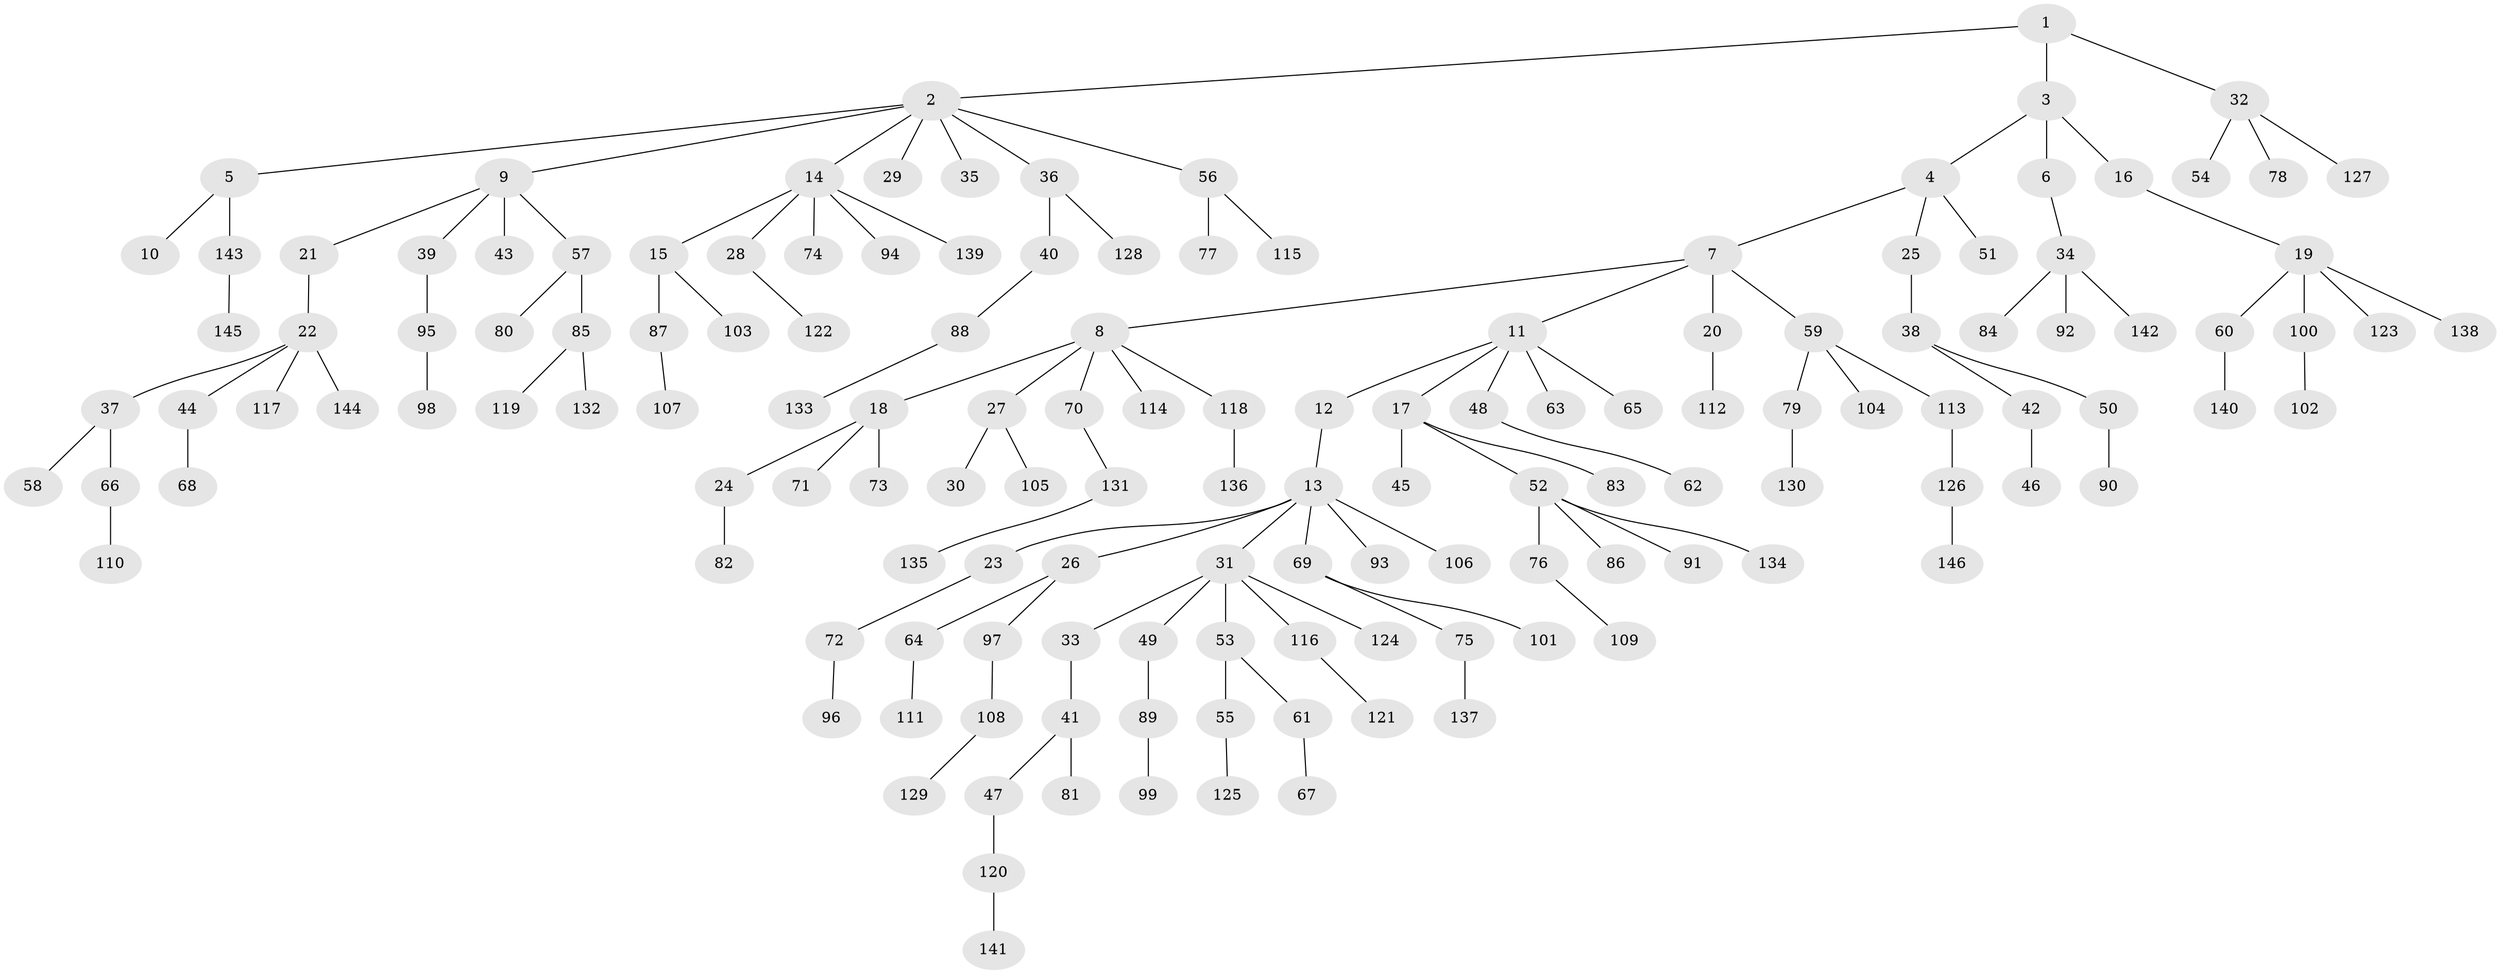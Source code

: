 // Generated by graph-tools (version 1.1) at 2025/26/03/09/25 03:26:28]
// undirected, 146 vertices, 145 edges
graph export_dot {
graph [start="1"]
  node [color=gray90,style=filled];
  1;
  2;
  3;
  4;
  5;
  6;
  7;
  8;
  9;
  10;
  11;
  12;
  13;
  14;
  15;
  16;
  17;
  18;
  19;
  20;
  21;
  22;
  23;
  24;
  25;
  26;
  27;
  28;
  29;
  30;
  31;
  32;
  33;
  34;
  35;
  36;
  37;
  38;
  39;
  40;
  41;
  42;
  43;
  44;
  45;
  46;
  47;
  48;
  49;
  50;
  51;
  52;
  53;
  54;
  55;
  56;
  57;
  58;
  59;
  60;
  61;
  62;
  63;
  64;
  65;
  66;
  67;
  68;
  69;
  70;
  71;
  72;
  73;
  74;
  75;
  76;
  77;
  78;
  79;
  80;
  81;
  82;
  83;
  84;
  85;
  86;
  87;
  88;
  89;
  90;
  91;
  92;
  93;
  94;
  95;
  96;
  97;
  98;
  99;
  100;
  101;
  102;
  103;
  104;
  105;
  106;
  107;
  108;
  109;
  110;
  111;
  112;
  113;
  114;
  115;
  116;
  117;
  118;
  119;
  120;
  121;
  122;
  123;
  124;
  125;
  126;
  127;
  128;
  129;
  130;
  131;
  132;
  133;
  134;
  135;
  136;
  137;
  138;
  139;
  140;
  141;
  142;
  143;
  144;
  145;
  146;
  1 -- 2;
  1 -- 3;
  1 -- 32;
  2 -- 5;
  2 -- 9;
  2 -- 14;
  2 -- 29;
  2 -- 35;
  2 -- 36;
  2 -- 56;
  3 -- 4;
  3 -- 6;
  3 -- 16;
  4 -- 7;
  4 -- 25;
  4 -- 51;
  5 -- 10;
  5 -- 143;
  6 -- 34;
  7 -- 8;
  7 -- 11;
  7 -- 20;
  7 -- 59;
  8 -- 18;
  8 -- 27;
  8 -- 70;
  8 -- 114;
  8 -- 118;
  9 -- 21;
  9 -- 39;
  9 -- 43;
  9 -- 57;
  11 -- 12;
  11 -- 17;
  11 -- 48;
  11 -- 63;
  11 -- 65;
  12 -- 13;
  13 -- 23;
  13 -- 26;
  13 -- 31;
  13 -- 69;
  13 -- 93;
  13 -- 106;
  14 -- 15;
  14 -- 28;
  14 -- 74;
  14 -- 94;
  14 -- 139;
  15 -- 87;
  15 -- 103;
  16 -- 19;
  17 -- 45;
  17 -- 52;
  17 -- 83;
  18 -- 24;
  18 -- 71;
  18 -- 73;
  19 -- 60;
  19 -- 100;
  19 -- 123;
  19 -- 138;
  20 -- 112;
  21 -- 22;
  22 -- 37;
  22 -- 44;
  22 -- 117;
  22 -- 144;
  23 -- 72;
  24 -- 82;
  25 -- 38;
  26 -- 64;
  26 -- 97;
  27 -- 30;
  27 -- 105;
  28 -- 122;
  31 -- 33;
  31 -- 49;
  31 -- 53;
  31 -- 116;
  31 -- 124;
  32 -- 54;
  32 -- 78;
  32 -- 127;
  33 -- 41;
  34 -- 84;
  34 -- 92;
  34 -- 142;
  36 -- 40;
  36 -- 128;
  37 -- 58;
  37 -- 66;
  38 -- 42;
  38 -- 50;
  39 -- 95;
  40 -- 88;
  41 -- 47;
  41 -- 81;
  42 -- 46;
  44 -- 68;
  47 -- 120;
  48 -- 62;
  49 -- 89;
  50 -- 90;
  52 -- 76;
  52 -- 86;
  52 -- 91;
  52 -- 134;
  53 -- 55;
  53 -- 61;
  55 -- 125;
  56 -- 77;
  56 -- 115;
  57 -- 80;
  57 -- 85;
  59 -- 79;
  59 -- 104;
  59 -- 113;
  60 -- 140;
  61 -- 67;
  64 -- 111;
  66 -- 110;
  69 -- 75;
  69 -- 101;
  70 -- 131;
  72 -- 96;
  75 -- 137;
  76 -- 109;
  79 -- 130;
  85 -- 119;
  85 -- 132;
  87 -- 107;
  88 -- 133;
  89 -- 99;
  95 -- 98;
  97 -- 108;
  100 -- 102;
  108 -- 129;
  113 -- 126;
  116 -- 121;
  118 -- 136;
  120 -- 141;
  126 -- 146;
  131 -- 135;
  143 -- 145;
}
